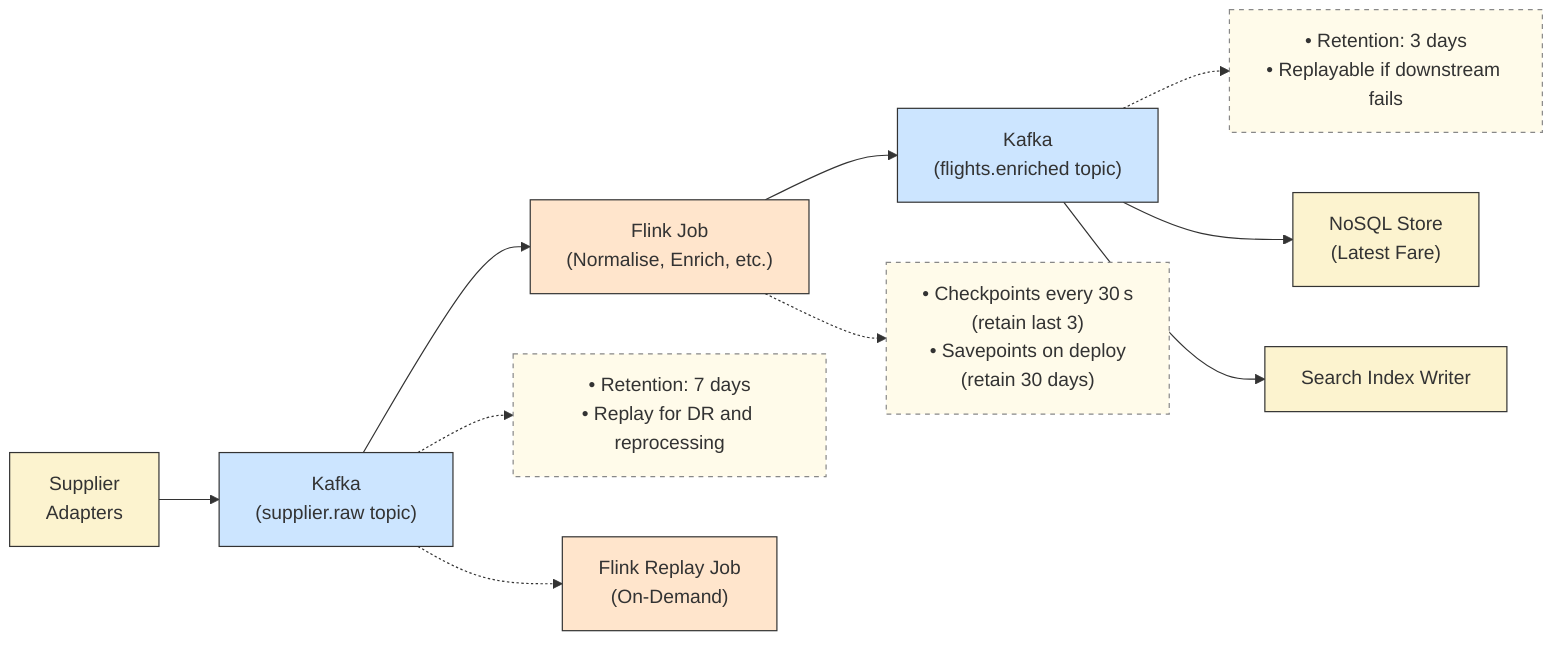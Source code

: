 ---
config:
  theme: mc
  look: classic
---
graph LR
    classDef kafka fill:#CCE5FF,stroke:#333,stroke-width:1px
    classDef flink fill:#FFE5CC,stroke:#333,stroke-width:1px
    classDef sink fill:#FCF3CF,stroke:#333,stroke-width:1px
    classDef dashed stroke-dasharray:4 4
    classDef note fill:#FFFBEA,stroke:#888,stroke-dasharray:4 4

    %% ─── Ingest Flow ───
    Supplier["Supplier<br/>Adapters"]:::sink --> RawKafka["Kafka<br/>(supplier.raw topic)"]:::kafka
    RawKafka --> FlinkJob["Flink Job<br/>(Normalise, Enrich, etc.)"]:::flink
    FlinkJob --> EnrichedKafka["Kafka<br/>(flights.enriched topic)"]:::kafka

    %% ─── Retention Notes ───
    RawNote["• Retention: 7 days<br/>• Replay for DR and reprocessing"]:::note
    EnrichedNote["• Retention: 3 days<br/>• Replayable if downstream fails"]:::note

    RawKafka -.-> RawNote
    EnrichedKafka -.-> EnrichedNote

    %% ─── Downstream (simplified) ───
    EnrichedKafka --> DurableState["NoSQL Store<br/>(Latest Fare)"]:::sink
    EnrichedKafka --> Indexer["Search Index Writer"]:::sink

    %% ─── Dashed replay arrow ───
    RawKafka -.-> FlinkReplay["Flink Replay Job<br/>(On-Demand)"]:::flink

    %% ─── Flink Note ───
    FlinkNote["• Checkpoints every 30 s
    (retain last 3)<br/>• Savepoints on deploy
    (retain 30 days)"]:::note
    FlinkJob -.-> FlinkNote